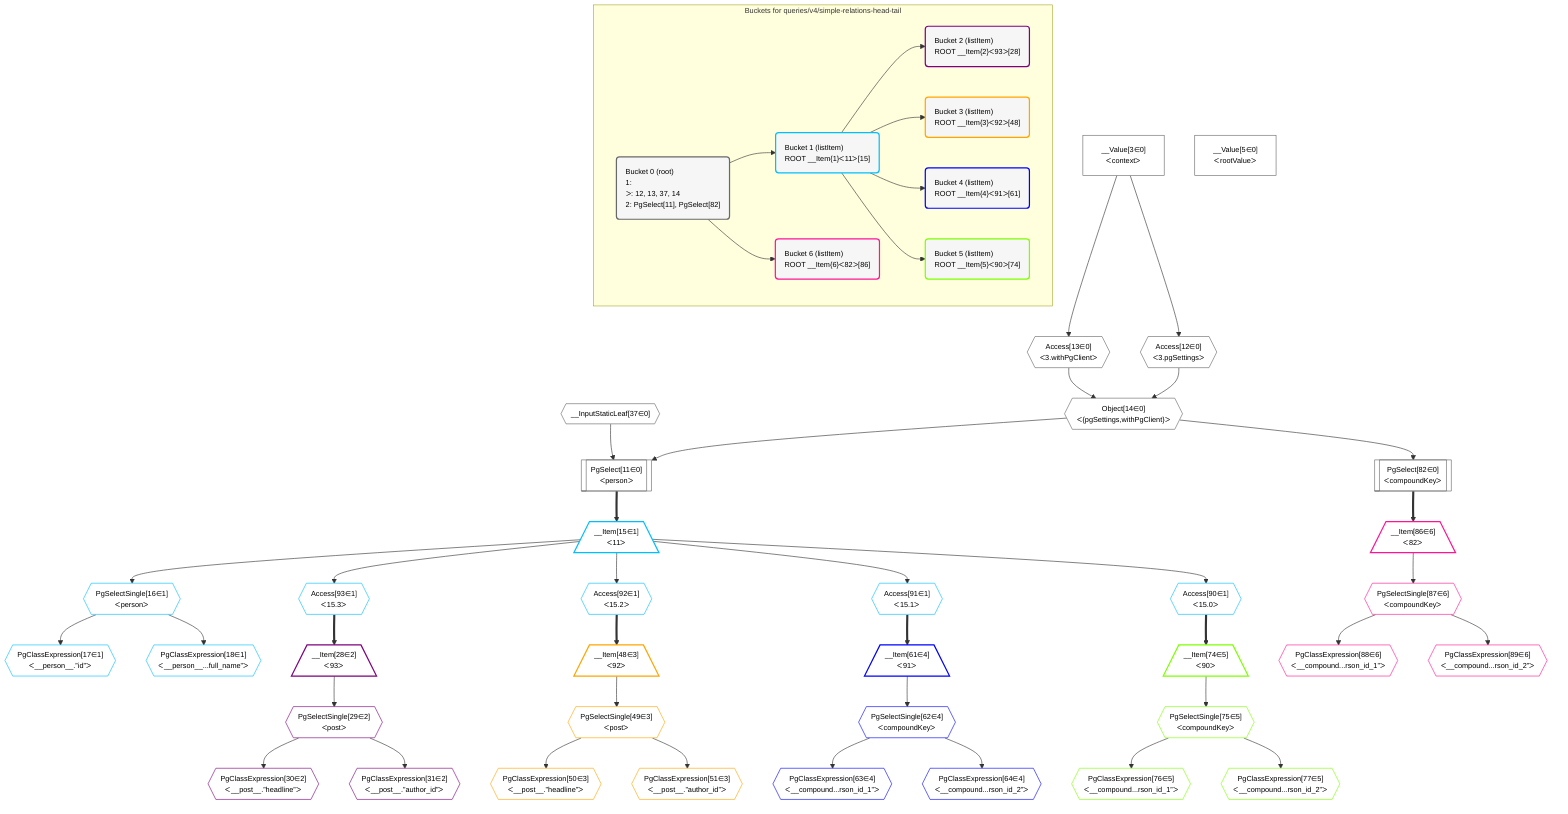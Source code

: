 %%{init: {'themeVariables': { 'fontSize': '12px'}}}%%
graph TD
    classDef path fill:#eee,stroke:#000,color:#000
    classDef plan fill:#fff,stroke-width:1px,color:#000
    classDef itemplan fill:#fff,stroke-width:2px,color:#000
    classDef unbatchedplan fill:#dff,stroke-width:1px,color:#000
    classDef sideeffectplan fill:#fcc,stroke-width:2px,color:#000
    classDef bucket fill:#f6f6f6,color:#000,stroke-width:2px,text-align:left


    %% define steps
    __Value3["__Value[3∈0]<br />ᐸcontextᐳ"]:::plan
    __Value5["__Value[5∈0]<br />ᐸrootValueᐳ"]:::plan
    Access12{{"Access[12∈0]<br />ᐸ3.pgSettingsᐳ"}}:::plan
    Access13{{"Access[13∈0]<br />ᐸ3.withPgClientᐳ"}}:::plan
    Object14{{"Object[14∈0]<br />ᐸ{pgSettings,withPgClient}ᐳ"}}:::plan
    __InputStaticLeaf37{{"__InputStaticLeaf[37∈0]"}}:::plan
    PgSelect11[["PgSelect[11∈0]<br />ᐸpersonᐳ"]]:::plan
    __Item15[/"__Item[15∈1]<br />ᐸ11ᐳ"\]:::itemplan
    PgSelectSingle16{{"PgSelectSingle[16∈1]<br />ᐸpersonᐳ"}}:::plan
    PgClassExpression17{{"PgClassExpression[17∈1]<br />ᐸ__person__.”id”ᐳ"}}:::plan
    PgClassExpression18{{"PgClassExpression[18∈1]<br />ᐸ__person__...full_name”ᐳ"}}:::plan
    Access93{{"Access[93∈1]<br />ᐸ15.3ᐳ"}}:::plan
    __Item28[/"__Item[28∈2]<br />ᐸ93ᐳ"\]:::itemplan
    PgSelectSingle29{{"PgSelectSingle[29∈2]<br />ᐸpostᐳ"}}:::plan
    PgClassExpression30{{"PgClassExpression[30∈2]<br />ᐸ__post__.”headline”ᐳ"}}:::plan
    PgClassExpression31{{"PgClassExpression[31∈2]<br />ᐸ__post__.”author_id”ᐳ"}}:::plan
    Access92{{"Access[92∈1]<br />ᐸ15.2ᐳ"}}:::plan
    __Item48[/"__Item[48∈3]<br />ᐸ92ᐳ"\]:::itemplan
    PgSelectSingle49{{"PgSelectSingle[49∈3]<br />ᐸpostᐳ"}}:::plan
    PgClassExpression50{{"PgClassExpression[50∈3]<br />ᐸ__post__.”headline”ᐳ"}}:::plan
    PgClassExpression51{{"PgClassExpression[51∈3]<br />ᐸ__post__.”author_id”ᐳ"}}:::plan
    Access91{{"Access[91∈1]<br />ᐸ15.1ᐳ"}}:::plan
    __Item61[/"__Item[61∈4]<br />ᐸ91ᐳ"\]:::itemplan
    PgSelectSingle62{{"PgSelectSingle[62∈4]<br />ᐸcompoundKeyᐳ"}}:::plan
    PgClassExpression63{{"PgClassExpression[63∈4]<br />ᐸ__compound...rson_id_1”ᐳ"}}:::plan
    PgClassExpression64{{"PgClassExpression[64∈4]<br />ᐸ__compound...rson_id_2”ᐳ"}}:::plan
    Access90{{"Access[90∈1]<br />ᐸ15.0ᐳ"}}:::plan
    __Item74[/"__Item[74∈5]<br />ᐸ90ᐳ"\]:::itemplan
    PgSelectSingle75{{"PgSelectSingle[75∈5]<br />ᐸcompoundKeyᐳ"}}:::plan
    PgClassExpression76{{"PgClassExpression[76∈5]<br />ᐸ__compound...rson_id_1”ᐳ"}}:::plan
    PgClassExpression77{{"PgClassExpression[77∈5]<br />ᐸ__compound...rson_id_2”ᐳ"}}:::plan
    PgSelect82[["PgSelect[82∈0]<br />ᐸcompoundKeyᐳ"]]:::plan
    __Item86[/"__Item[86∈6]<br />ᐸ82ᐳ"\]:::itemplan
    PgSelectSingle87{{"PgSelectSingle[87∈6]<br />ᐸcompoundKeyᐳ"}}:::plan
    PgClassExpression88{{"PgClassExpression[88∈6]<br />ᐸ__compound...rson_id_1”ᐳ"}}:::plan
    PgClassExpression89{{"PgClassExpression[89∈6]<br />ᐸ__compound...rson_id_2”ᐳ"}}:::plan

    %% plan dependencies
    __Value3 --> Access12
    __Value3 --> Access13
    Access12 & Access13 --> Object14
    Object14 & __InputStaticLeaf37 --> PgSelect11
    PgSelect11 ==> __Item15
    __Item15 --> PgSelectSingle16
    PgSelectSingle16 --> PgClassExpression17
    PgSelectSingle16 --> PgClassExpression18
    __Item15 --> Access93
    Access93 ==> __Item28
    __Item28 --> PgSelectSingle29
    PgSelectSingle29 --> PgClassExpression30
    PgSelectSingle29 --> PgClassExpression31
    __Item15 --> Access92
    Access92 ==> __Item48
    __Item48 --> PgSelectSingle49
    PgSelectSingle49 --> PgClassExpression50
    PgSelectSingle49 --> PgClassExpression51
    __Item15 --> Access91
    Access91 ==> __Item61
    __Item61 --> PgSelectSingle62
    PgSelectSingle62 --> PgClassExpression63
    PgSelectSingle62 --> PgClassExpression64
    __Item15 --> Access90
    Access90 ==> __Item74
    __Item74 --> PgSelectSingle75
    PgSelectSingle75 --> PgClassExpression76
    PgSelectSingle75 --> PgClassExpression77
    Object14 --> PgSelect82
    PgSelect82 ==> __Item86
    __Item86 --> PgSelectSingle87
    PgSelectSingle87 --> PgClassExpression88
    PgSelectSingle87 --> PgClassExpression89

    subgraph "Buckets for queries/v4/simple-relations-head-tail"
    Bucket0("Bucket 0 (root)<br />1: <br />ᐳ: 12, 13, 37, 14<br />2: PgSelect[11], PgSelect[82]"):::bucket
    classDef bucket0 stroke:#696969
    class Bucket0,__Value3,__Value5,PgSelect11,Access12,Access13,Object14,__InputStaticLeaf37,PgSelect82 bucket0
    Bucket1("Bucket 1 (listItem)<br />ROOT __Item{1}ᐸ11ᐳ[15]"):::bucket
    classDef bucket1 stroke:#00bfff
    class Bucket1,__Item15,PgSelectSingle16,PgClassExpression17,PgClassExpression18,Access90,Access91,Access92,Access93 bucket1
    Bucket2("Bucket 2 (listItem)<br />ROOT __Item{2}ᐸ93ᐳ[28]"):::bucket
    classDef bucket2 stroke:#7f007f
    class Bucket2,__Item28,PgSelectSingle29,PgClassExpression30,PgClassExpression31 bucket2
    Bucket3("Bucket 3 (listItem)<br />ROOT __Item{3}ᐸ92ᐳ[48]"):::bucket
    classDef bucket3 stroke:#ffa500
    class Bucket3,__Item48,PgSelectSingle49,PgClassExpression50,PgClassExpression51 bucket3
    Bucket4("Bucket 4 (listItem)<br />ROOT __Item{4}ᐸ91ᐳ[61]"):::bucket
    classDef bucket4 stroke:#0000ff
    class Bucket4,__Item61,PgSelectSingle62,PgClassExpression63,PgClassExpression64 bucket4
    Bucket5("Bucket 5 (listItem)<br />ROOT __Item{5}ᐸ90ᐳ[74]"):::bucket
    classDef bucket5 stroke:#7fff00
    class Bucket5,__Item74,PgSelectSingle75,PgClassExpression76,PgClassExpression77 bucket5
    Bucket6("Bucket 6 (listItem)<br />ROOT __Item{6}ᐸ82ᐳ[86]"):::bucket
    classDef bucket6 stroke:#ff1493
    class Bucket6,__Item86,PgSelectSingle87,PgClassExpression88,PgClassExpression89 bucket6
    Bucket0 --> Bucket1 & Bucket6
    Bucket1 --> Bucket2 & Bucket3 & Bucket4 & Bucket5
    end